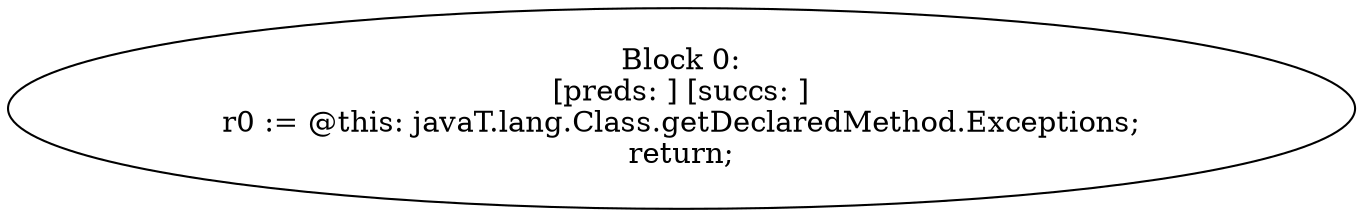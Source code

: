 digraph "unitGraph" {
    "Block 0:
[preds: ] [succs: ]
r0 := @this: javaT.lang.Class.getDeclaredMethod.Exceptions;
return;
"
}
